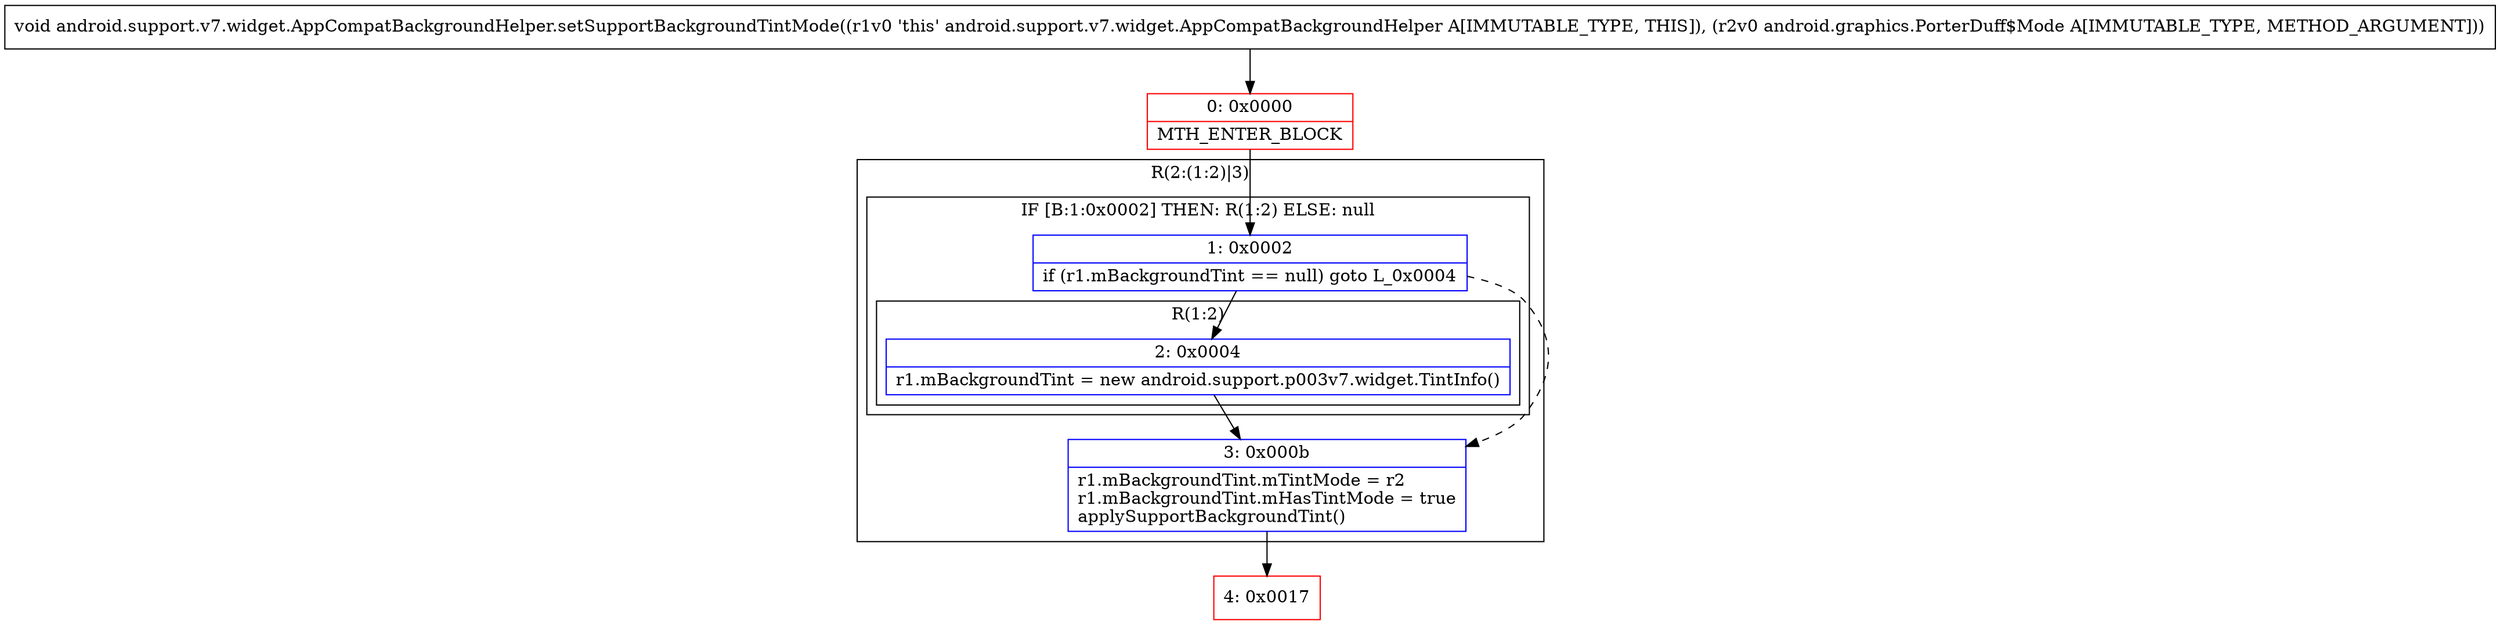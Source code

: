 digraph "CFG forandroid.support.v7.widget.AppCompatBackgroundHelper.setSupportBackgroundTintMode(Landroid\/graphics\/PorterDuff$Mode;)V" {
subgraph cluster_Region_1625493557 {
label = "R(2:(1:2)|3)";
node [shape=record,color=blue];
subgraph cluster_IfRegion_80440730 {
label = "IF [B:1:0x0002] THEN: R(1:2) ELSE: null";
node [shape=record,color=blue];
Node_1 [shape=record,label="{1\:\ 0x0002|if (r1.mBackgroundTint == null) goto L_0x0004\l}"];
subgraph cluster_Region_1487897083 {
label = "R(1:2)";
node [shape=record,color=blue];
Node_2 [shape=record,label="{2\:\ 0x0004|r1.mBackgroundTint = new android.support.p003v7.widget.TintInfo()\l}"];
}
}
Node_3 [shape=record,label="{3\:\ 0x000b|r1.mBackgroundTint.mTintMode = r2\lr1.mBackgroundTint.mHasTintMode = true\lapplySupportBackgroundTint()\l}"];
}
Node_0 [shape=record,color=red,label="{0\:\ 0x0000|MTH_ENTER_BLOCK\l}"];
Node_4 [shape=record,color=red,label="{4\:\ 0x0017}"];
MethodNode[shape=record,label="{void android.support.v7.widget.AppCompatBackgroundHelper.setSupportBackgroundTintMode((r1v0 'this' android.support.v7.widget.AppCompatBackgroundHelper A[IMMUTABLE_TYPE, THIS]), (r2v0 android.graphics.PorterDuff$Mode A[IMMUTABLE_TYPE, METHOD_ARGUMENT])) }"];
MethodNode -> Node_0;
Node_1 -> Node_2;
Node_1 -> Node_3[style=dashed];
Node_2 -> Node_3;
Node_3 -> Node_4;
Node_0 -> Node_1;
}

